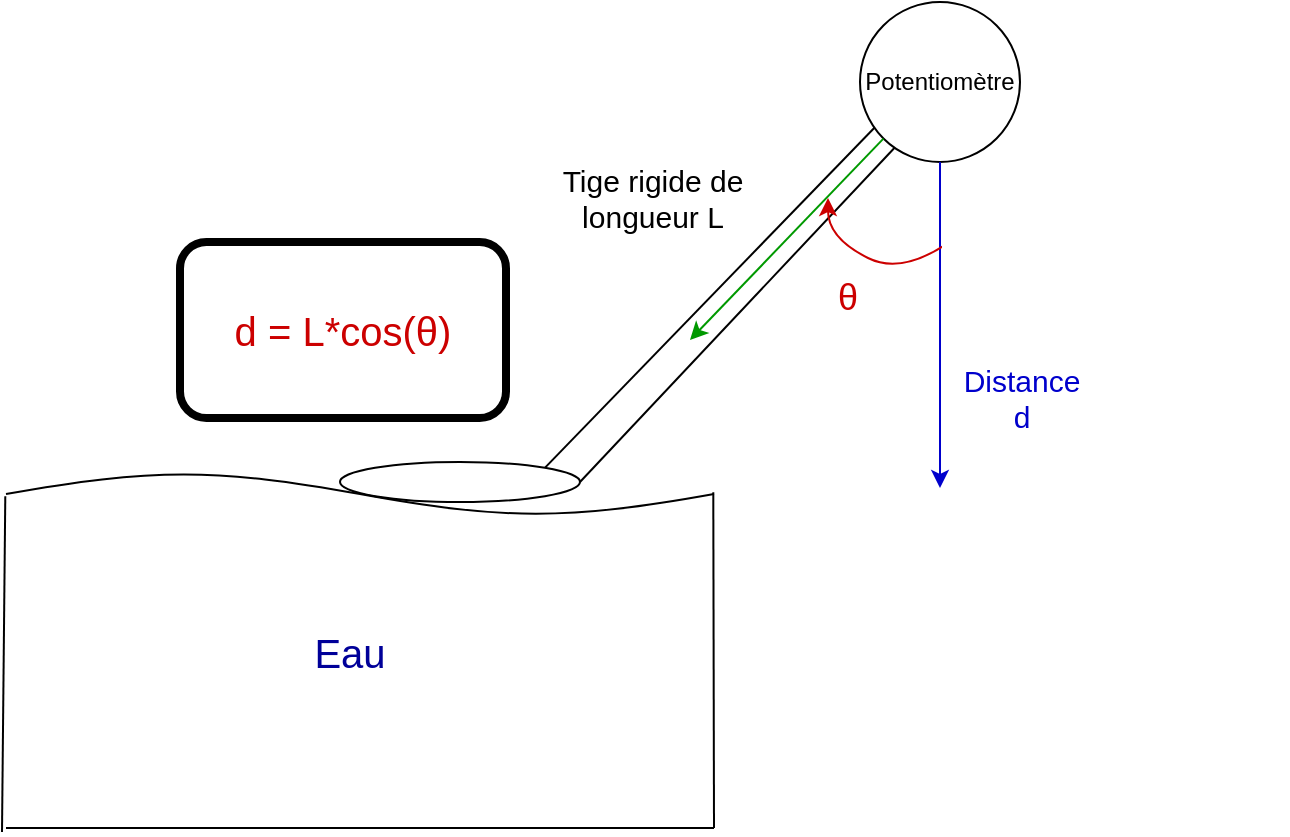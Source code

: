 <mxfile version="23.1.5" type="device">
  <diagram name="Page-1" id="iBwMUN773YB4_6Uct-tZ">
    <mxGraphModel dx="768" dy="830" grid="0" gridSize="10" guides="1" tooltips="1" connect="1" arrows="1" fold="1" page="1" pageScale="1" pageWidth="1169" pageHeight="827" math="0" shadow="0">
      <root>
        <mxCell id="0" />
        <mxCell id="1" parent="0" />
        <mxCell id="wDaTpOVSeqgqQrj3Fnmw-1" value="" style="endArrow=none;html=1;rounded=0;entryX=-0.001;entryY=0.54;entryDx=0;entryDy=0;entryPerimeter=0;shadow=0;" edge="1" parent="1" target="wDaTpOVSeqgqQrj3Fnmw-25">
          <mxGeometry width="50" height="50" relative="1" as="geometry">
            <mxPoint x="364" y="482" as="sourcePoint" />
            <mxPoint x="120" y="280" as="targetPoint" />
          </mxGeometry>
        </mxCell>
        <mxCell id="wDaTpOVSeqgqQrj3Fnmw-2" value="" style="endArrow=none;html=1;rounded=0;shadow=0;" edge="1" parent="1">
          <mxGeometry width="50" height="50" relative="1" as="geometry">
            <mxPoint x="366" y="480" as="sourcePoint" />
            <mxPoint x="720" y="480" as="targetPoint" />
          </mxGeometry>
        </mxCell>
        <mxCell id="wDaTpOVSeqgqQrj3Fnmw-3" value="" style="endArrow=none;html=1;rounded=0;entryX=0.999;entryY=0.461;entryDx=0;entryDy=0;entryPerimeter=0;shadow=0;" edge="1" parent="1" target="wDaTpOVSeqgqQrj3Fnmw-25">
          <mxGeometry width="50" height="50" relative="1" as="geometry">
            <mxPoint x="720" y="480" as="sourcePoint" />
            <mxPoint x="720" y="280" as="targetPoint" />
          </mxGeometry>
        </mxCell>
        <mxCell id="wDaTpOVSeqgqQrj3Fnmw-4" value="" style="endArrow=none;html=1;rounded=0;exitX=1;exitY=0;exitDx=0;exitDy=0;" edge="1" parent="1" source="wDaTpOVSeqgqQrj3Fnmw-8">
          <mxGeometry width="50" height="50" relative="1" as="geometry">
            <mxPoint x="653" y="297" as="sourcePoint" />
            <mxPoint x="803" y="127" as="targetPoint" />
          </mxGeometry>
        </mxCell>
        <mxCell id="wDaTpOVSeqgqQrj3Fnmw-5" value="" style="endArrow=none;html=1;rounded=0;exitX=1;exitY=0.5;exitDx=0;exitDy=0;" edge="1" parent="1" source="wDaTpOVSeqgqQrj3Fnmw-8">
          <mxGeometry width="50" height="50" relative="1" as="geometry">
            <mxPoint x="663" y="297" as="sourcePoint" />
            <mxPoint x="813" y="137" as="targetPoint" />
          </mxGeometry>
        </mxCell>
        <mxCell id="wDaTpOVSeqgqQrj3Fnmw-8" value="" style="ellipse;whiteSpace=wrap;html=1;" vertex="1" parent="1">
          <mxGeometry x="533" y="297" width="120" height="20" as="geometry" />
        </mxCell>
        <mxCell id="wDaTpOVSeqgqQrj3Fnmw-9" value="Potentiomètre" style="ellipse;whiteSpace=wrap;html=1;aspect=fixed;" vertex="1" parent="1">
          <mxGeometry x="793" y="67" width="80" height="80" as="geometry" />
        </mxCell>
        <mxCell id="wDaTpOVSeqgqQrj3Fnmw-10" value="" style="endArrow=classic;html=1;rounded=0;exitX=0;exitY=1;exitDx=0;exitDy=0;fillColor=#ffe6cc;strokeColor=#009900;" edge="1" parent="1" source="wDaTpOVSeqgqQrj3Fnmw-9">
          <mxGeometry width="50" height="50" relative="1" as="geometry">
            <mxPoint x="750" y="140" as="sourcePoint" />
            <mxPoint x="708" y="236" as="targetPoint" />
          </mxGeometry>
        </mxCell>
        <mxCell id="wDaTpOVSeqgqQrj3Fnmw-11" value="" style="endArrow=classic;html=1;rounded=0;exitX=0.5;exitY=1;exitDx=0;exitDy=0;strokeColor=#0000CC;" edge="1" parent="1" source="wDaTpOVSeqgqQrj3Fnmw-9">
          <mxGeometry width="50" height="50" relative="1" as="geometry">
            <mxPoint x="697" y="300" as="sourcePoint" />
            <mxPoint x="833" y="310" as="targetPoint" />
          </mxGeometry>
        </mxCell>
        <mxCell id="wDaTpOVSeqgqQrj3Fnmw-18" value="" style="curved=1;endArrow=classic;html=1;rounded=0;strokeColor=#CC0000;" edge="1" parent="1">
          <mxGeometry width="50" height="50" relative="1" as="geometry">
            <mxPoint x="917" y="115" as="sourcePoint" />
            <mxPoint x="777" y="165" as="targetPoint" />
            <Array as="points">
              <mxPoint x="827" y="205" />
              <mxPoint x="877" y="155" />
              <mxPoint x="817" y="205" />
              <mxPoint x="777" y="185" />
            </Array>
          </mxGeometry>
        </mxCell>
        <mxCell id="wDaTpOVSeqgqQrj3Fnmw-20" value="" style="rounded=1;whiteSpace=wrap;html=1;strokeColor=none;" vertex="1" parent="1">
          <mxGeometry x="877" y="110" width="130" height="110" as="geometry" />
        </mxCell>
        <mxCell id="wDaTpOVSeqgqQrj3Fnmw-21" value="" style="rounded=1;whiteSpace=wrap;html=1;rotation=-90;strokeColor=none;" vertex="1" parent="1">
          <mxGeometry x="824" y="159" width="80" height="60" as="geometry" />
        </mxCell>
        <mxCell id="wDaTpOVSeqgqQrj3Fnmw-23" value="&lt;font style=&quot;font-size: 18px;&quot; color=&quot;#cc0000&quot;&gt;θ&lt;/font&gt;" style="text;html=1;align=center;verticalAlign=middle;whiteSpace=wrap;rounded=0;strokeColor=none;" vertex="1" parent="1">
          <mxGeometry x="757" y="200" width="60" height="30" as="geometry" />
        </mxCell>
        <mxCell id="wDaTpOVSeqgqQrj3Fnmw-24" value="&lt;font style=&quot;font-size: 15px;&quot; color=&quot;#0000cc&quot;&gt;Distance d&lt;/font&gt;" style="text;html=1;align=center;verticalAlign=middle;whiteSpace=wrap;rounded=0;" vertex="1" parent="1">
          <mxGeometry x="844" y="250" width="60" height="30" as="geometry" />
        </mxCell>
        <mxCell id="wDaTpOVSeqgqQrj3Fnmw-25" value="" style="pointerEvents=1;verticalLabelPosition=bottom;shadow=0;dashed=0;align=center;html=1;verticalAlign=top;shape=mxgraph.electrical.waveforms.sine_wave;" vertex="1" parent="1">
          <mxGeometry x="366" y="300" width="354" height="26.18" as="geometry" />
        </mxCell>
        <mxCell id="wDaTpOVSeqgqQrj3Fnmw-27" value="&lt;font style=&quot;font-size: 15px;&quot;&gt;Tige rigide de longueur L&lt;/font&gt;" style="text;html=1;align=center;verticalAlign=middle;whiteSpace=wrap;rounded=0;" vertex="1" parent="1">
          <mxGeometry x="641" y="126" width="97" height="78" as="geometry" />
        </mxCell>
        <mxCell id="wDaTpOVSeqgqQrj3Fnmw-28" value="&lt;font color=&quot;#cc0000&quot; style=&quot;font-size: 20px;&quot;&gt;d = L*cos(θ)&lt;/font&gt;" style="rounded=1;whiteSpace=wrap;html=1;fillColor=default;strokeColor=default;strokeWidth=4;" vertex="1" parent="1">
          <mxGeometry x="453" y="187" width="163" height="88" as="geometry" />
        </mxCell>
        <mxCell id="wDaTpOVSeqgqQrj3Fnmw-29" value="&lt;font color=&quot;#000099&quot; style=&quot;font-size: 20px;&quot;&gt;Eau&lt;/font&gt;" style="text;html=1;align=center;verticalAlign=middle;whiteSpace=wrap;rounded=0;" vertex="1" parent="1">
          <mxGeometry x="508" y="377" width="60" height="30" as="geometry" />
        </mxCell>
      </root>
    </mxGraphModel>
  </diagram>
</mxfile>
